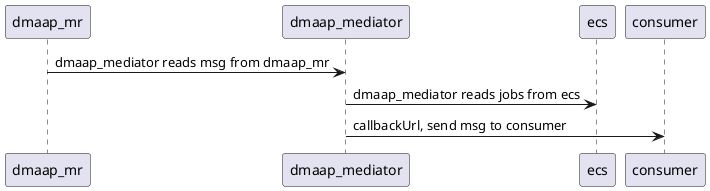 @startuml
dmaap_mr -> dmaap_mediator: dmaap_mediator reads msg from dmaap_mr
dmaap_mediator -> ecs: dmaap_mediator reads jobs from ecs
dmaap_mediator -> consumer: callbackUrl, send msg to consumer
@enduml